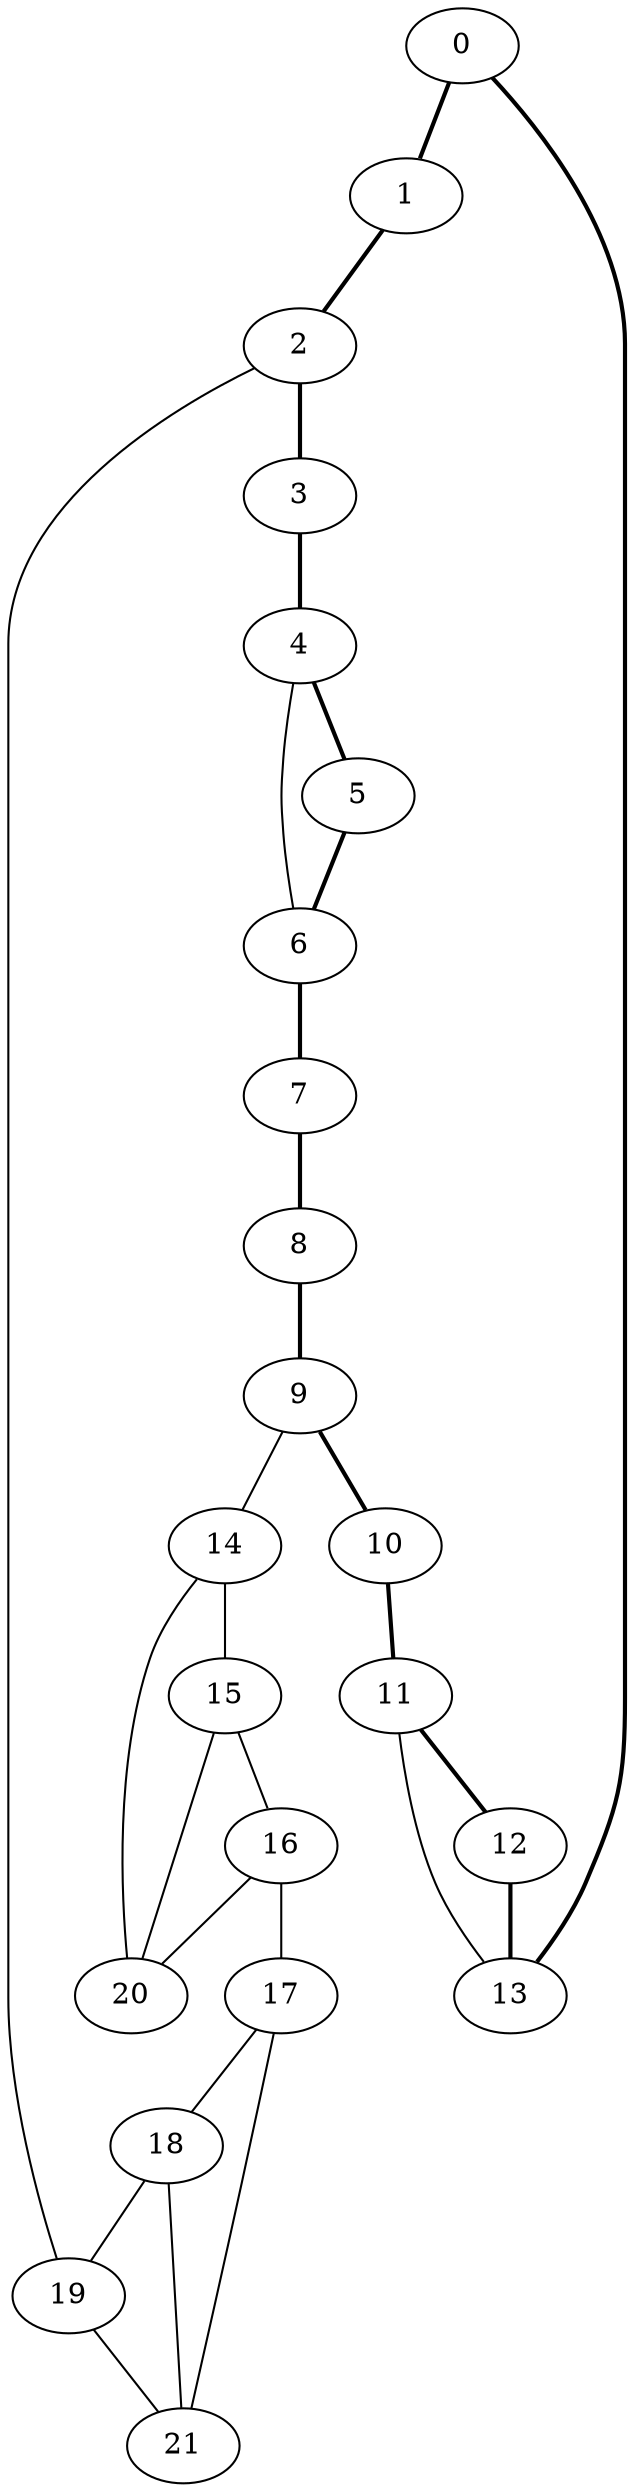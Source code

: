 //Inside of this graph isn't 3-connected
graph G {
0 [ pos = " 3.50,0.00!" ];
0 -- 1[style=bold];
0 -- 13[style=bold];
1 [ pos = " 3.15,1.52!" ];
1 -- 2[style=bold];
2 [ pos = " 2.18,2.74!" ];
2 -- 3[style=bold];
2 -- 19;
3 [ pos = " 0.78,3.41!" ];
3 -- 4[style=bold];
4 [ pos = " -0.78,3.41!" ];
4 -- 5[style=bold];
4 -- 6;
5 [ pos = " -2.18,2.74!" ];
5 -- 6[style=bold];
6 [ pos = " -3.15,1.52!" ];
6 -- 7[style=bold];
7 [ pos = " -3.50,0.00!" ];
7 -- 8[style=bold];
8 [ pos = " -3.15,-1.52!" ];
8 -- 9[style=bold];
9 [ pos = " -2.18,-2.74!" ];
9 -- 10[style=bold];
9 -- 14;
10 [ pos = " -0.78,-3.41!" ];
10 -- 11[style=bold];
11 [ pos = " 0.78,-3.41!" ];
11 -- 12[style=bold];
11 -- 13;
12 [ pos = " 2.18,-2.74!" ];
12 -- 13[style=bold];
13 [ pos = " 3.15,-1.52!" ];
14 -- 15;
14 -- 20;
15 -- 16;
15 -- 20;
16 -- 17;
16 -- 20;
17 -- 18;
17 -- 21;
18 -- 19;
18 -- 21;
19 -- 21;
}
